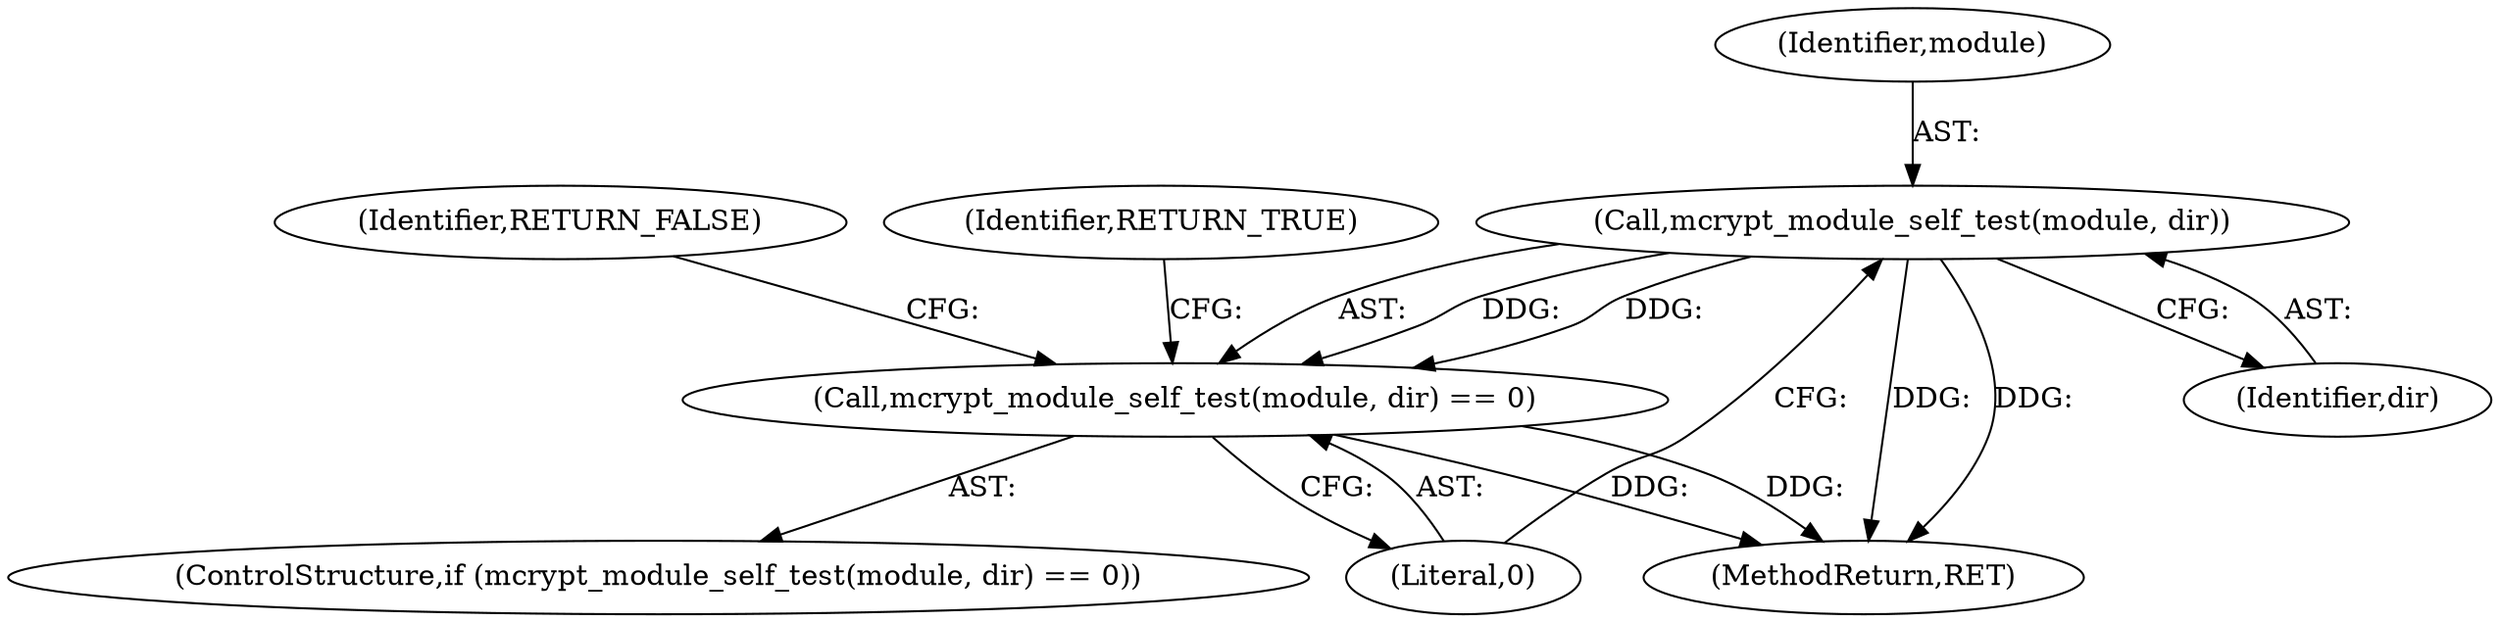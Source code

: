 digraph "0_php-src_6c5211a0cef0cc2854eaa387e0eb036e012904d0?w=1_5@API" {
"1000107" [label="(Call,mcrypt_module_self_test(module, dir))"];
"1000106" [label="(Call,mcrypt_module_self_test(module, dir) == 0)"];
"1000108" [label="(Identifier,module)"];
"1000105" [label="(ControlStructure,if (mcrypt_module_self_test(module, dir) == 0))"];
"1000110" [label="(Literal,0)"];
"1000109" [label="(Identifier,dir)"];
"1000107" [label="(Call,mcrypt_module_self_test(module, dir))"];
"1000116" [label="(MethodReturn,RET)"];
"1000106" [label="(Call,mcrypt_module_self_test(module, dir) == 0)"];
"1000115" [label="(Identifier,RETURN_FALSE)"];
"1000112" [label="(Identifier,RETURN_TRUE)"];
"1000107" -> "1000106"  [label="AST: "];
"1000107" -> "1000109"  [label="CFG: "];
"1000108" -> "1000107"  [label="AST: "];
"1000109" -> "1000107"  [label="AST: "];
"1000110" -> "1000107"  [label="CFG: "];
"1000107" -> "1000116"  [label="DDG: "];
"1000107" -> "1000116"  [label="DDG: "];
"1000107" -> "1000106"  [label="DDG: "];
"1000107" -> "1000106"  [label="DDG: "];
"1000106" -> "1000105"  [label="AST: "];
"1000106" -> "1000110"  [label="CFG: "];
"1000110" -> "1000106"  [label="AST: "];
"1000112" -> "1000106"  [label="CFG: "];
"1000115" -> "1000106"  [label="CFG: "];
"1000106" -> "1000116"  [label="DDG: "];
"1000106" -> "1000116"  [label="DDG: "];
}
